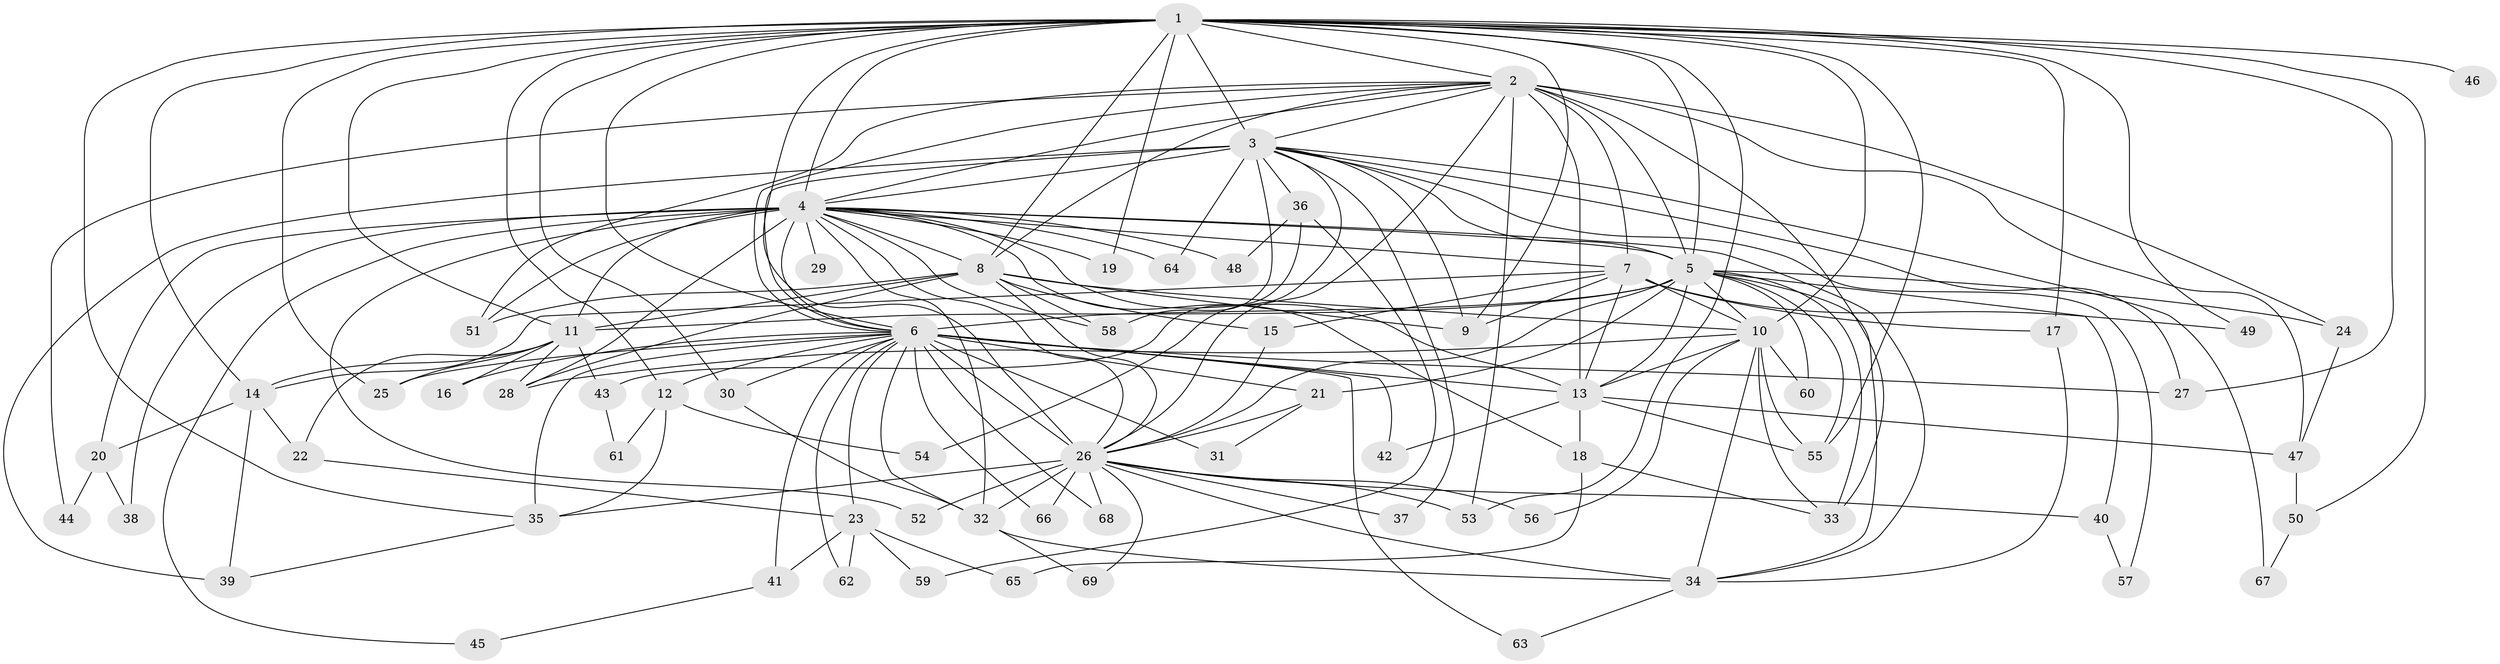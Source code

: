 // original degree distribution, {18: 0.0072992700729927005, 17: 0.0072992700729927005, 21: 0.0072992700729927005, 23: 0.014598540145985401, 26: 0.014598540145985401, 19: 0.0072992700729927005, 32: 0.0072992700729927005, 30: 0.0072992700729927005, 10: 0.0072992700729927005, 13: 0.0072992700729927005, 4: 0.10218978102189781, 5: 0.029197080291970802, 6: 0.021897810218978103, 3: 0.22627737226277372, 2: 0.5255474452554745, 9: 0.0072992700729927005}
// Generated by graph-tools (version 1.1) at 2025/34/03/09/25 02:34:50]
// undirected, 69 vertices, 177 edges
graph export_dot {
graph [start="1"]
  node [color=gray90,style=filled];
  1;
  2;
  3;
  4;
  5;
  6;
  7;
  8;
  9;
  10;
  11;
  12;
  13;
  14;
  15;
  16;
  17;
  18;
  19;
  20;
  21;
  22;
  23;
  24;
  25;
  26;
  27;
  28;
  29;
  30;
  31;
  32;
  33;
  34;
  35;
  36;
  37;
  38;
  39;
  40;
  41;
  42;
  43;
  44;
  45;
  46;
  47;
  48;
  49;
  50;
  51;
  52;
  53;
  54;
  55;
  56;
  57;
  58;
  59;
  60;
  61;
  62;
  63;
  64;
  65;
  66;
  67;
  68;
  69;
  1 -- 2 [weight=4.0];
  1 -- 3 [weight=3.0];
  1 -- 4 [weight=4.0];
  1 -- 5 [weight=3.0];
  1 -- 6 [weight=4.0];
  1 -- 8 [weight=1.0];
  1 -- 9 [weight=1.0];
  1 -- 10 [weight=1.0];
  1 -- 11 [weight=1.0];
  1 -- 12 [weight=1.0];
  1 -- 14 [weight=1.0];
  1 -- 17 [weight=1.0];
  1 -- 19 [weight=1.0];
  1 -- 25 [weight=2.0];
  1 -- 26 [weight=2.0];
  1 -- 27 [weight=1.0];
  1 -- 30 [weight=2.0];
  1 -- 35 [weight=1.0];
  1 -- 46 [weight=2.0];
  1 -- 49 [weight=1.0];
  1 -- 50 [weight=1.0];
  1 -- 53 [weight=1.0];
  1 -- 55 [weight=1.0];
  2 -- 3 [weight=2.0];
  2 -- 4 [weight=4.0];
  2 -- 5 [weight=2.0];
  2 -- 6 [weight=4.0];
  2 -- 7 [weight=2.0];
  2 -- 8 [weight=1.0];
  2 -- 13 [weight=9.0];
  2 -- 24 [weight=1.0];
  2 -- 26 [weight=1.0];
  2 -- 33 [weight=1.0];
  2 -- 44 [weight=1.0];
  2 -- 47 [weight=1.0];
  2 -- 51 [weight=1.0];
  2 -- 53 [weight=1.0];
  3 -- 4 [weight=2.0];
  3 -- 5 [weight=1.0];
  3 -- 6 [weight=3.0];
  3 -- 9 [weight=1.0];
  3 -- 27 [weight=1.0];
  3 -- 36 [weight=1.0];
  3 -- 37 [weight=1.0];
  3 -- 39 [weight=1.0];
  3 -- 54 [weight=1.0];
  3 -- 57 [weight=1.0];
  3 -- 58 [weight=1.0];
  3 -- 64 [weight=1.0];
  3 -- 67 [weight=1.0];
  4 -- 5 [weight=2.0];
  4 -- 6 [weight=4.0];
  4 -- 7 [weight=1.0];
  4 -- 8 [weight=2.0];
  4 -- 11 [weight=9.0];
  4 -- 13 [weight=1.0];
  4 -- 18 [weight=1.0];
  4 -- 19 [weight=1.0];
  4 -- 20 [weight=1.0];
  4 -- 26 [weight=1.0];
  4 -- 28 [weight=1.0];
  4 -- 29 [weight=1.0];
  4 -- 32 [weight=1.0];
  4 -- 34 [weight=1.0];
  4 -- 38 [weight=1.0];
  4 -- 45 [weight=1.0];
  4 -- 48 [weight=1.0];
  4 -- 51 [weight=1.0];
  4 -- 52 [weight=1.0];
  4 -- 58 [weight=1.0];
  4 -- 64 [weight=1.0];
  5 -- 6 [weight=2.0];
  5 -- 10 [weight=1.0];
  5 -- 11 [weight=1.0];
  5 -- 13 [weight=1.0];
  5 -- 21 [weight=1.0];
  5 -- 24 [weight=1.0];
  5 -- 26 [weight=3.0];
  5 -- 33 [weight=1.0];
  5 -- 34 [weight=1.0];
  5 -- 40 [weight=1.0];
  5 -- 55 [weight=1.0];
  5 -- 60 [weight=1.0];
  6 -- 12 [weight=1.0];
  6 -- 13 [weight=2.0];
  6 -- 16 [weight=1.0];
  6 -- 21 [weight=1.0];
  6 -- 23 [weight=1.0];
  6 -- 25 [weight=1.0];
  6 -- 26 [weight=19.0];
  6 -- 27 [weight=1.0];
  6 -- 30 [weight=1.0];
  6 -- 31 [weight=1.0];
  6 -- 32 [weight=1.0];
  6 -- 35 [weight=1.0];
  6 -- 41 [weight=1.0];
  6 -- 42 [weight=1.0];
  6 -- 62 [weight=1.0];
  6 -- 63 [weight=1.0];
  6 -- 66 [weight=1.0];
  6 -- 68 [weight=1.0];
  7 -- 9 [weight=1.0];
  7 -- 10 [weight=1.0];
  7 -- 13 [weight=1.0];
  7 -- 14 [weight=1.0];
  7 -- 15 [weight=1.0];
  7 -- 17 [weight=1.0];
  7 -- 49 [weight=1.0];
  8 -- 9 [weight=1.0];
  8 -- 10 [weight=1.0];
  8 -- 11 [weight=1.0];
  8 -- 15 [weight=1.0];
  8 -- 26 [weight=1.0];
  8 -- 28 [weight=3.0];
  8 -- 51 [weight=1.0];
  8 -- 58 [weight=1.0];
  10 -- 13 [weight=2.0];
  10 -- 28 [weight=1.0];
  10 -- 33 [weight=1.0];
  10 -- 34 [weight=1.0];
  10 -- 55 [weight=1.0];
  10 -- 56 [weight=1.0];
  10 -- 60 [weight=1.0];
  11 -- 14 [weight=1.0];
  11 -- 16 [weight=1.0];
  11 -- 22 [weight=1.0];
  11 -- 25 [weight=1.0];
  11 -- 28 [weight=1.0];
  11 -- 43 [weight=1.0];
  12 -- 35 [weight=1.0];
  12 -- 54 [weight=1.0];
  12 -- 61 [weight=1.0];
  13 -- 18 [weight=1.0];
  13 -- 42 [weight=1.0];
  13 -- 47 [weight=1.0];
  13 -- 55 [weight=1.0];
  14 -- 20 [weight=1.0];
  14 -- 22 [weight=1.0];
  14 -- 39 [weight=1.0];
  15 -- 26 [weight=1.0];
  17 -- 34 [weight=1.0];
  18 -- 33 [weight=1.0];
  18 -- 65 [weight=1.0];
  20 -- 38 [weight=1.0];
  20 -- 44 [weight=1.0];
  21 -- 26 [weight=1.0];
  21 -- 31 [weight=1.0];
  22 -- 23 [weight=1.0];
  23 -- 41 [weight=1.0];
  23 -- 59 [weight=1.0];
  23 -- 62 [weight=1.0];
  23 -- 65 [weight=1.0];
  24 -- 47 [weight=1.0];
  26 -- 32 [weight=1.0];
  26 -- 34 [weight=1.0];
  26 -- 35 [weight=1.0];
  26 -- 37 [weight=1.0];
  26 -- 40 [weight=1.0];
  26 -- 52 [weight=1.0];
  26 -- 53 [weight=1.0];
  26 -- 56 [weight=1.0];
  26 -- 66 [weight=1.0];
  26 -- 68 [weight=1.0];
  26 -- 69 [weight=1.0];
  30 -- 32 [weight=1.0];
  32 -- 34 [weight=1.0];
  32 -- 69 [weight=1.0];
  34 -- 63 [weight=1.0];
  35 -- 39 [weight=1.0];
  36 -- 43 [weight=1.0];
  36 -- 48 [weight=1.0];
  36 -- 59 [weight=1.0];
  40 -- 57 [weight=1.0];
  41 -- 45 [weight=1.0];
  43 -- 61 [weight=1.0];
  47 -- 50 [weight=1.0];
  50 -- 67 [weight=1.0];
}
